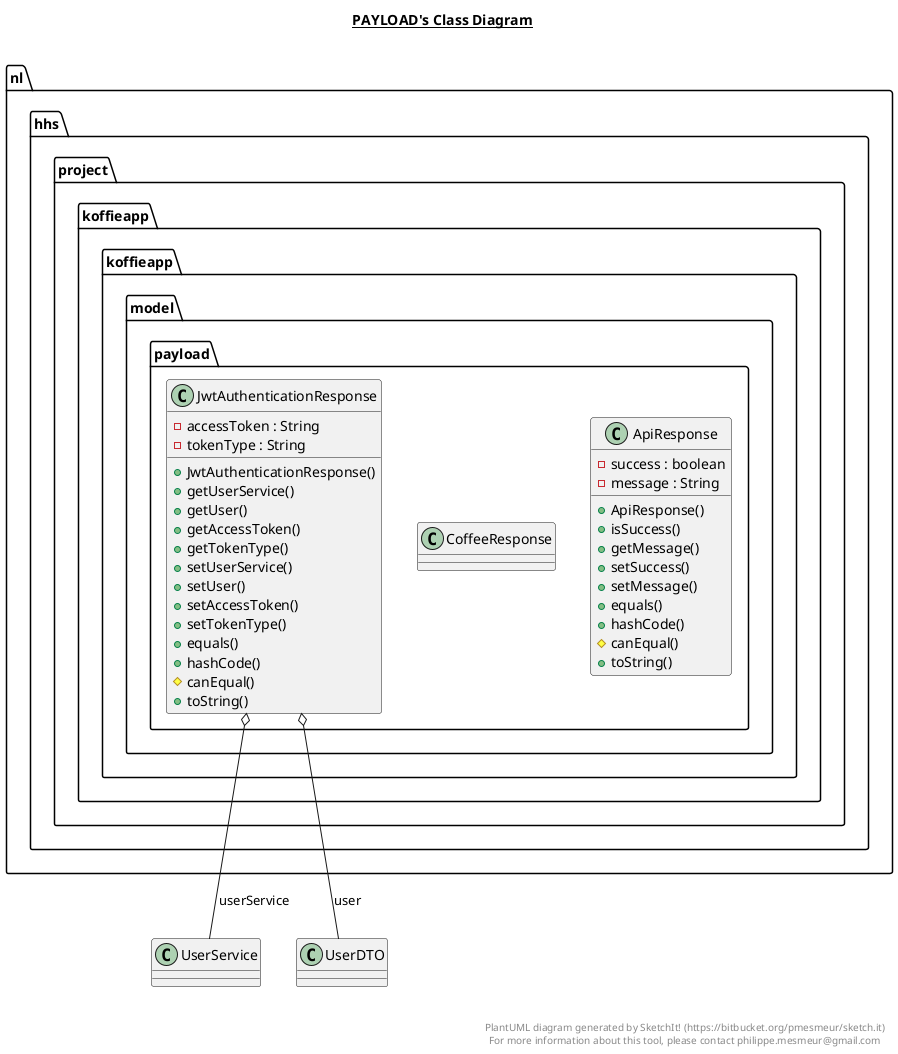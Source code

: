 @startuml

title __PAYLOAD's Class Diagram__\n

  package nl.hhs.project.koffieapp.koffieapp {
    package nl.hhs.project.koffieapp.koffieapp.model {
      package nl.hhs.project.koffieapp.koffieapp.model.payload {
        class ApiResponse {
            - success : boolean
            - message : String
            + ApiResponse()
            + isSuccess()
            + getMessage()
            + setSuccess()
            + setMessage()
            + equals()
            + hashCode()
            # canEqual()
            + toString()
        }
      }
    }
  }
  

  package nl.hhs.project.koffieapp.koffieapp {
    package nl.hhs.project.koffieapp.koffieapp.model {
      package nl.hhs.project.koffieapp.koffieapp.model.payload {
        class CoffeeResponse {
        }
      }
    }
  }
  

  package nl.hhs.project.koffieapp.koffieapp {
    package nl.hhs.project.koffieapp.koffieapp.model {
      package nl.hhs.project.koffieapp.koffieapp.model.payload {
        class JwtAuthenticationResponse {
            - accessToken : String
            - tokenType : String
            + JwtAuthenticationResponse()
            + getUserService()
            + getUser()
            + getAccessToken()
            + getTokenType()
            + setUserService()
            + setUser()
            + setAccessToken()
            + setTokenType()
            + equals()
            + hashCode()
            # canEqual()
            + toString()
        }
      }
    }
  }
  

  JwtAuthenticationResponse o-- UserService : userService
  JwtAuthenticationResponse o-- UserDTO : user


right footer


PlantUML diagram generated by SketchIt! (https://bitbucket.org/pmesmeur/sketch.it)
For more information about this tool, please contact philippe.mesmeur@gmail.com
endfooter

@enduml
